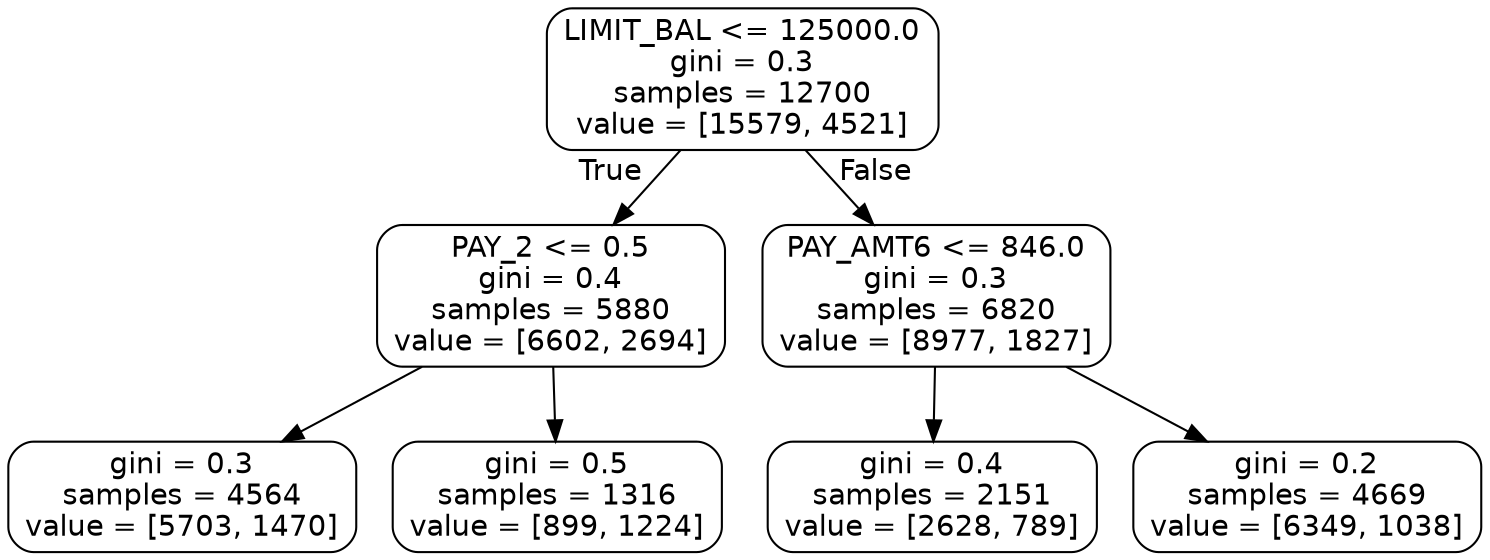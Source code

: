 digraph Tree {
node [shape=box, style="rounded", color="black", fontname="helvetica"] ;
edge [fontname="helvetica"] ;
0 [label="LIMIT_BAL <= 125000.0\ngini = 0.3\nsamples = 12700\nvalue = [15579, 4521]"] ;
1 [label="PAY_2 <= 0.5\ngini = 0.4\nsamples = 5880\nvalue = [6602, 2694]"] ;
0 -> 1 [labeldistance=2.5, labelangle=45, headlabel="True"] ;
2 [label="gini = 0.3\nsamples = 4564\nvalue = [5703, 1470]"] ;
1 -> 2 ;
3 [label="gini = 0.5\nsamples = 1316\nvalue = [899, 1224]"] ;
1 -> 3 ;
4 [label="PAY_AMT6 <= 846.0\ngini = 0.3\nsamples = 6820\nvalue = [8977, 1827]"] ;
0 -> 4 [labeldistance=2.5, labelangle=-45, headlabel="False"] ;
5 [label="gini = 0.4\nsamples = 2151\nvalue = [2628, 789]"] ;
4 -> 5 ;
6 [label="gini = 0.2\nsamples = 4669\nvalue = [6349, 1038]"] ;
4 -> 6 ;
}